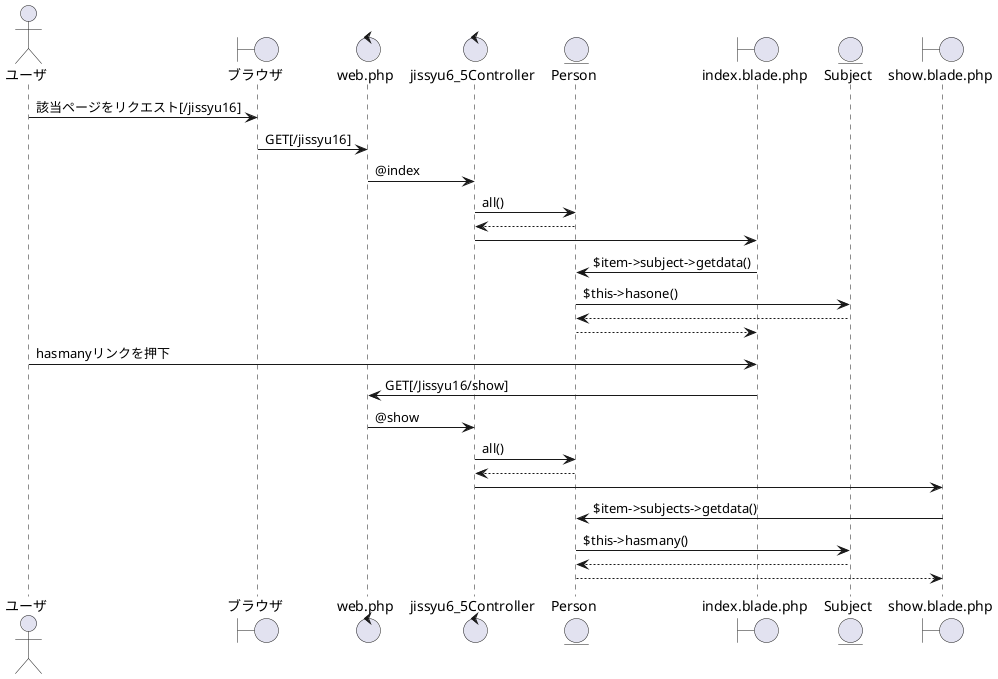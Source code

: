 @startuml jissyu6_5
actor ユーザ
boundary ブラウザ
control web.php
control jissyu6_5Controller
entity Person
boundary index.blade.php
entity Subject
boundary show.blade.php

ユーザ -> ブラウザ:該当ページをリクエスト[/jissyu16]
ブラウザ -> web.php: GET[/jissyu16]
web.php -> jissyu6_5Controller:@index
jissyu6_5Controller -> Person:all()
jissyu6_5Controller <-- Person:
jissyu6_5Controller -> index.blade.php
index.blade.php -> Person:$item->subject->getdata()
Person -> Subject:$this->hasone()
Person <-- Subject:
index.blade.php <-- Person

ユーザ -> index.blade.php:hasmanyリンクを押下
index.blade.php -> web.php:GET[/Jissyu16/show]
web.php -> jissyu6_5Controller:@show
jissyu6_5Controller -> Person:all()
jissyu6_5Controller <-- Person:
jissyu6_5Controller -> show.blade.php
show.blade.php -> Person:$item->subjects->getdata()
Person -> Subject:$this->hasmany()
Person <-- Subject:
show.blade.php <-- Person
@enduml

@startuml Person Subject
left to right direction
class Person{
    -id
    -name
    -age
    +テーブルに表示する()getData()
    +subjectsテーブルと1対1で結合する():subject()
    +subjectsテーブルと1対多で結合する():subjects()
}

class Subject{
    -id
    -person_id
    -name
    +テーブルに表示する():getData()
}

Person "1"--"*" Subject
@enduml
